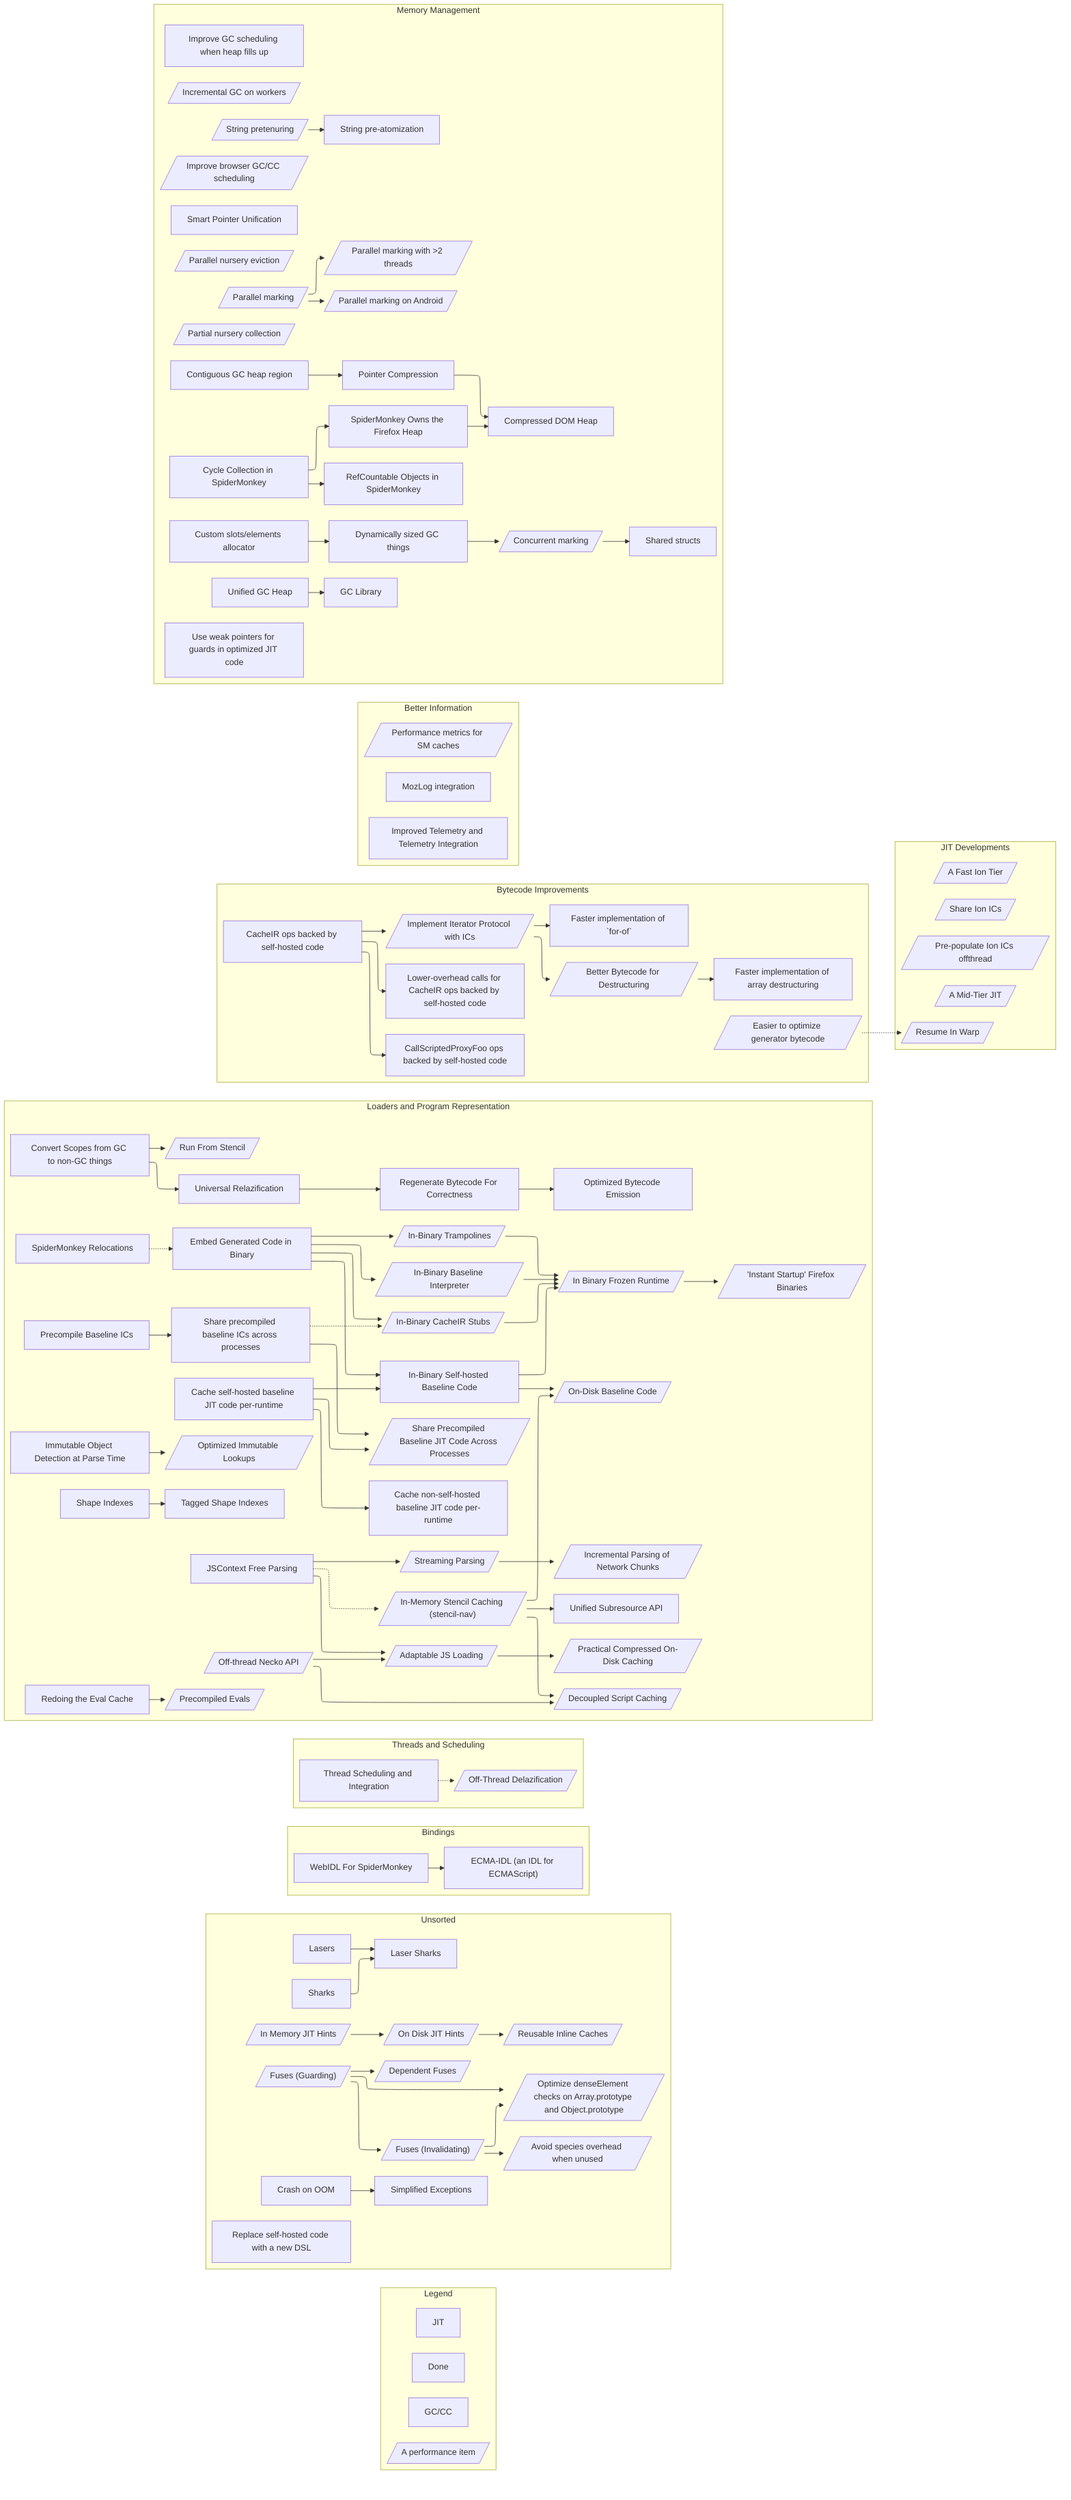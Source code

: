 %%{init: {"flowchart": {"defaultRenderer": "elk"}} }%%
%% Ideally we would use the elk renderer: Much better for this diagram.
%% -- However, using elk as our renderer does have downsides. Elk doesn't
%%    support dotted lines.
%% --
%% -- As well, it becomes very very wide as there's more complexity added to the
%%    diagram.

%% Click Handlers
%% Example of a programatic click handler for giggles. Notice that the callback
%% is accessed relative to `window`.
%% click webIDL callbacks.exampleCallback

flowchart LR
    subgraph Legend
        Done
        class Done Done

        GC["GC/CC"]
        class GC GC

        JIT
        class JIT JIT

        perf[/"A performance item"/]
    end

    subgraph Unsorted
        Sharks

        Lasers

        laserSharks["Laser Sharks"]
        Sharks & Lasers --> laserSharks

        inMemoryJITHints[/"In Memory JIT Hints"/]
        class inMemoryJITHints Done;
        click inMemoryJITHints href "https://bugzilla.mozilla.org/show_bug.cgi?id=1824772"

        onDiskJITHints[/"On  Disk JIT Hints"/]
        class onDiskJITHints JIT;
        inMemoryJITHints --> onDiskJITHints

        ric[/"Reusable Inline Caches"/]
        class ric JIT;
        click ric href "#ric"
        onDiskJITHints --> ric

        selfHostedReplacement["Replace self-hosted code with a new DSL"]

        crashOnOOM["Crash on OOM"]

        simplifiedExceptions["Simplified Exceptions"]
        click simplifiedExceptions "#simplifiedExceptions"
        crashOnOOM --> simplifiedExceptions

        guardFuses[/"Fuses (Guarding)"/]
        class guardFuses Done

        invalidatingFuses[/"Fuses (Invalidating)"/]
        class invalidatingFuses Done
        guardFuses --> invalidatingFuses

        dependentFuses[/"Dependent Fuses"/]
        class dependentFuses Done
        guardFuses --> dependentFuses

        denseElements[/"Optimize denseElement checks on Array.prototype and Object.prototype"/]
        click denseElements "https://bugzilla.mozilla.org/show_bug.cgi?id=1805709#c1"
        invalidatingFuses & guardFuses --> denseElements

        speciesFuses[/"Avoid species overhead when unused"/]
        invalidatingFuses --> speciesFuses
    end

    subgraph Bindings
        webIDL["WebIDL For SpiderMonkey"]

        ecmaIDL["ECMA-IDL (an IDL for ECMAScript)"]
        webIDL --> ecmaIDL
    end

    subgraph threadsAndScheduling[Threads and Scheduling]
        scheduling["Thread Scheduling and Integration"]

        offThreadDelazification[/"Off-Thread Delazification"/]
        scheduling -.-> offThreadDelazification
    end

    subgraph loadingAndProgramRepresentation[Loaders and Program Representation]
        nonGCScopes["Convert Scopes from GC to non-GC things"]

        universalRelazification["Universal Relazification"]
        click universalRelazification href "#universalRelazification"
        nonGCScopes --> universalRelazification

        tossBytecode["Regenerate Bytecode For Correctness"]
        click tossBytecode href "#tossBytecode"
        universalRelazification --> tossBytecode

        optimizedBytecode["Optimized Bytecode Emission"]
        tossBytecode --> optimizedBytecode

        runFromStencil[/"Run From Stencil"/]
        click runFromStencil "#runFromStencil"
        nonGCScopes --> runFromStencil

        immutableFlag["Immutable Object Detection at Parse Time"]
        click immutableFlag href "#immutableFlag"

        optimizedImmutableLookups[/"Optimized Immutable Lookups"/]
        immutableFlag --> optimizedImmutableLookups

        evalCache["Redoing the Eval Cache"]

        precompiledEval[/"Precompiled Evals"/]
        evalCache --> precompiledEval

        smRelocations["SpiderMonkey Relocations"]
        click smRelocations href "#smRelocations"

        bakedFirefox[/"'Instant Startup' Firefox Binaries"/]
        frozenRuntime --> bakedFirefox

        inBinaryTrampolines[/"In-Binary Trampolines"/]
        inBinaryCode --> inBinaryTrampolines

        inBinaryBaselineInterpreter[/"In-Binary Baseline Interpreter"/]
        inBinaryCode --> inBinaryBaselineInterpreter

        inBinaryCode["Embed Generated Code in Binary"]
        click inBinaryCode "#inBinaryCode"
        smRelocations -.-> inBinaryCode

        compressDiskCache[/"Practical Compressed On-Disk Caching"/]
        click compressDiskCache "#compressDiskCache"
        adaptableJSLoading --> compressDiskCache

        offThreadNeckoAPI[/"Off-thread Necko API"/]
        click offThreadNeckoAPI "#offThreadNeckoAPI"

        decoupledCaching[/"Decoupled Script Caching"/]
        click decoupledCaching "#decoupledCaching"
        offThreadNeckoAPI & stencilNav --> decoupledCaching

        unifiedSubresourceApi["Unified Subresource API"]
        click unifiedSubresourceApi "#unifiedSubresourceApi"
        stencilNav --> unifiedSubresourceApi

        contextFreeParsing["JSContext Free Parsing"]

        stencilNav[/"In-Memory Stencil Caching (stencil-nav)"/]
        click stencilNav "#stencilNav"
        contextFreeParsing -.-> stencilNav

        adaptableJSLoading[/"Adaptable JS Loading"/]
        click adaptableJSLoading "#adaptableJSLoading"
        offThreadNeckoAPI & contextFreeParsing --> adaptableJSLoading

        streamingParsing[/"Streaming Parsing"/]
        click streamingParsing "#streamingParsing"
        contextFreeParsing --> streamingParsing

        networkParsing[/"Incremental Parsing of Network Chunks"/]
        streamingParsing --> networkParsing

        onDiskBaselineCode[/"On-Disk Baseline Code"/]
        click onDiskBaselineCode "#onDiskBaselineCode"
        stencilNav & inBinarySelfHostedBaseline --> onDiskBaselineCode

        cacheSelfHostedJitCode["Cache self-hosted baseline JIT code per-runtime"]
        class cacheSelfHostedJitCode JIT

        precompileBaselineICs["Precompile Baseline ICs"]
        class precompileBaselineICs JIT
        click precompileBaselineICs href "https://bugzilla.mozilla.org/show_bug.cgi?id=1357884"

        cacheRegularJitCode["Cache non-self-hosted baseline JIT code per-runtime"]
        class cacheRegularJitCode JIT
        cacheSelfHostedJitCode --> cacheRegularJitCode

        shareBaselineICs["Share precompiled baseline ICs across processes"]
        precompileBaselineICs --> shareBaselineICs

        inBinaryStubs[/"In-Binary CacheIR Stubs"/]
        inBinaryCode --> inBinaryStubs
        shareBaselineICs -.-> inBinaryStubs

        sharePrecompiledBaselineAcrossProcesses[/"Share Precompiled Baseline JIT Code Across Processes"/]
        cacheSelfHostedJitCode & shareBaselineICs --> sharePrecompiledBaselineAcrossProcesses

        frozenRuntime[/"In Binary Frozen Runtime"/]
        inBinaryStubs & inBinaryTrampolines & inBinaryBaselineInterpreter & inBinarySelfHostedBaseline --> frozenRuntime

        inBinarySelfHostedBaseline["In-Binary Self-hosted Baseline Code"]
        inBinaryCode & cacheSelfHostedJitCode --> inBinarySelfHostedBaseline

        shapeIndexes[Shape Indexes]
        click shapeIndexes href "#shapeIndexes"

        taggedShapeIndexes[Tagged Shape Indexes]
        click taggedShapeIndexes href "#taggedShapeIndexes"
        shapeIndexes --> taggedShapeIndexes
    end

    subgraph improvedBytecode[Bytecode Improvements]
        generatorBytecodeTransforms[/"Easier to optimize generator bytecode"/]
        click generatorBytecodeTransforms "#generatorBytecodeTransforms"

        selfHostedCacheIROps["CacheIR ops backed by self-hosted code"]
        class selfHostedCacheIROps JIT
        click selfHostedCacheIROps "#selfHostedCacheIROps"

        iteratorsWithICs[/"Implement Iterator Protocol with ICs"/]
        class iteratorsWithICs JIT
        selfHostedCacheIROps --> iteratorsWithICs

        fasterProxyTraps["CallScriptedProxyFoo ops backed by self-hosted code"]
        class fasterProxyTraps JIT
        selfHostedCacheIROps --> fasterProxyTraps

        fasterForOf["Faster implementation of `for-of` "]
        class fasterForOf JIT
        iteratorsWithICs --> fasterForOf

        destructuringBytecode[/"Better Bytecode for Destructuring"/]
        click destructuringBytecode "#destructuringBytecode"
        iteratorsWithICs --> destructuringBytecode

        fasterArrayDestructuring["Faster implementation of array destructuring "]
        class fasterArrayDestructuring JIT
        destructuringBytecode --> fasterArrayDestructuring

        lowerOverheadSelfHostedCacheIR["Lower-overhead calls for CacheIR ops backed by self-hosted code"]
        class lowerOverheadSelfHostedCacheIR JIT
        selfHostedCacheIROps --> lowerOverheadSelfHostedCacheIR
    end

    subgraph ionImprovements[JIT Developments]
        shareIonICs[/"Share Ion ICs"/]
        class shareIonICs JIT
        click shareIonICs "#shareIonICs"

        prepopulateIonIcs[/"Pre-populate Ion ICs offthread"/]
        class prepopulateIonIcs JIT
        click prepopulateIonIcs "#prepopulateIonIcs"

        fastIonTier[/"A Fast Ion Tier"/]
        class fastIonTier JIT
        click fastIonTier "#fastIonTier"

        generatorBytecodeTransforms

        resumeInWarp[/"Resume In Warp"/]
        class resumeInWarp JIT
        click resumeInWarp href "https://bugzilla.mozilla.org/show_bug.cgi?id=1681338"
        generatorBytecodeTransforms -.-> resumeInWarp

        midTier[/"A Mid-Tier JIT"/]
        class midTier JIT
        click midTier "#midTier"
    end

    subgraph betterInformation["Better Information"]
        mozLog["MozLog integration"]

        telemetry["Improved Telemetry and Telemetry Integration"]

        cacheStatistics[/"Performance metrics for SM caches"/]
    end

    subgraph memoryManagement["Memory Management"]
        parallelMarking[/"Parallel marking"/]
        class parallelMarking GC

        androidParallelMarking[/"Parallel marking on Android"/]
        class androidParallelMarking GC
        parallelMarking --> androidParallelMarking

        moreParallelMarking[/"Parallel marking with >2 threads"/]
        class moreParallelMarking GC
        parallelMarking --> moreParallelMarking

        contiguousGCHeap["Contiguous GC heap region"]
        class contiguousGCHeap GC

        pointerCompression["Pointer Compression"]
        class pointerCompression GC
        contiguousGCHeap --> pointerCompression

        slotsAlloc["Custom slots/elements allocator"]
        class slotsAlloc GC

        dynamicGCThings["Dynamically sized GC things"]
        class dynamicGCThings GC
        slotsAlloc --> dynamicGCThings

        concurrentMarking[/"Concurrent marking"/]
        class concurrentMarking GC
        dynamicGCThings --> concurrentMarking

        sharedStructs["Shared structs"]
        class sharedStructs GC
        concurrentMarking --> sharedStructs

        partialNurseryCollection[/"Partial nursery collection"/]
        class partialNurseryCollection GC

        parallelNurseryEviction[/"Parallel nursery eviction"/]
        class parallelNurseryEviction GC

        stringPretenuring[/"String pretenuring"/]
        class stringPretenuring GC

        stringPreAtomization["String pre-atomization"]
        class stringPreAtomization GC
        stringPretenuring --> stringPreAtomization

        weakPtrsInOptimizedCode["Use weak pointers for guards in optimized JIT code"]
        class weakPtrsInOptimizedCode GC

        gcScheduling[/"Improve browser GC/CC scheduling"/]
        class gcScheduling GC

        fullHeapScheduling["Improve GC scheduling when heap fills up"]
        class fullHeapScheduling GC

        cc["Cycle Collection in SpiderMonkey"]
        class cc GC

        refCount["RefCountable Objects in SpiderMonkey"]
        class refCount GC
        cc --> refCount

        smHeap["SpiderMonkey Owns the Firefox Heap"]
        class smHeap GC
        cc --> smHeap

        compressedDOM["Compressed DOM Heap"]
        class compressedDOM GC
        pointerCompression & smHeap --> compressedDOM

        incrementalWorkerGC[/"Incremental GC on workers"/]
        class incrementalWorkerGC GC

        unifiedGcHeap["Unified GC Heap"]
        class unifiedGcHeap GC
        click unifiedGcHeap "#unifiedGcHeap"

        smartPointerUnification["Smart Pointer Unification"]

        gcLibrary["GC Library"]
        class gcLibrary GC
        click gcLibrary "#gcLibrary"
        unifiedGcHeap --> gcLibrary
    end